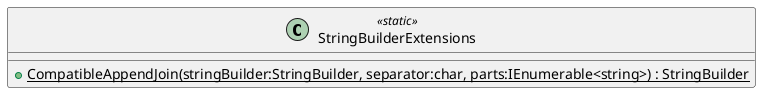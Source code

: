 @startuml
class StringBuilderExtensions <<static>> {
    + {static} CompatibleAppendJoin(stringBuilder:StringBuilder, separator:char, parts:IEnumerable<string>) : StringBuilder
}
@enduml
